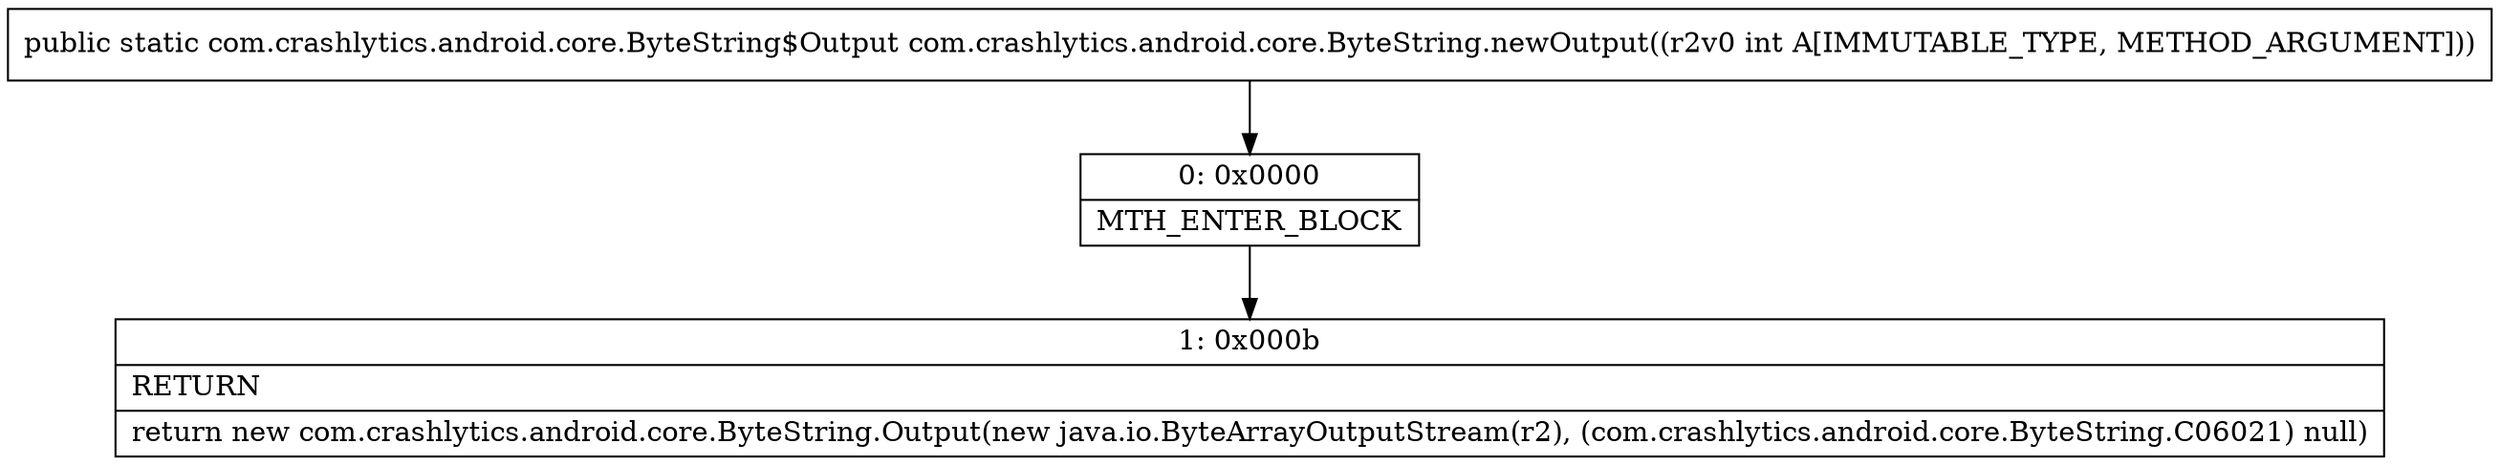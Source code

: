 digraph "CFG forcom.crashlytics.android.core.ByteString.newOutput(I)Lcom\/crashlytics\/android\/core\/ByteString$Output;" {
Node_0 [shape=record,label="{0\:\ 0x0000|MTH_ENTER_BLOCK\l}"];
Node_1 [shape=record,label="{1\:\ 0x000b|RETURN\l|return new com.crashlytics.android.core.ByteString.Output(new java.io.ByteArrayOutputStream(r2), (com.crashlytics.android.core.ByteString.C06021) null)\l}"];
MethodNode[shape=record,label="{public static com.crashlytics.android.core.ByteString$Output com.crashlytics.android.core.ByteString.newOutput((r2v0 int A[IMMUTABLE_TYPE, METHOD_ARGUMENT])) }"];
MethodNode -> Node_0;
Node_0 -> Node_1;
}

